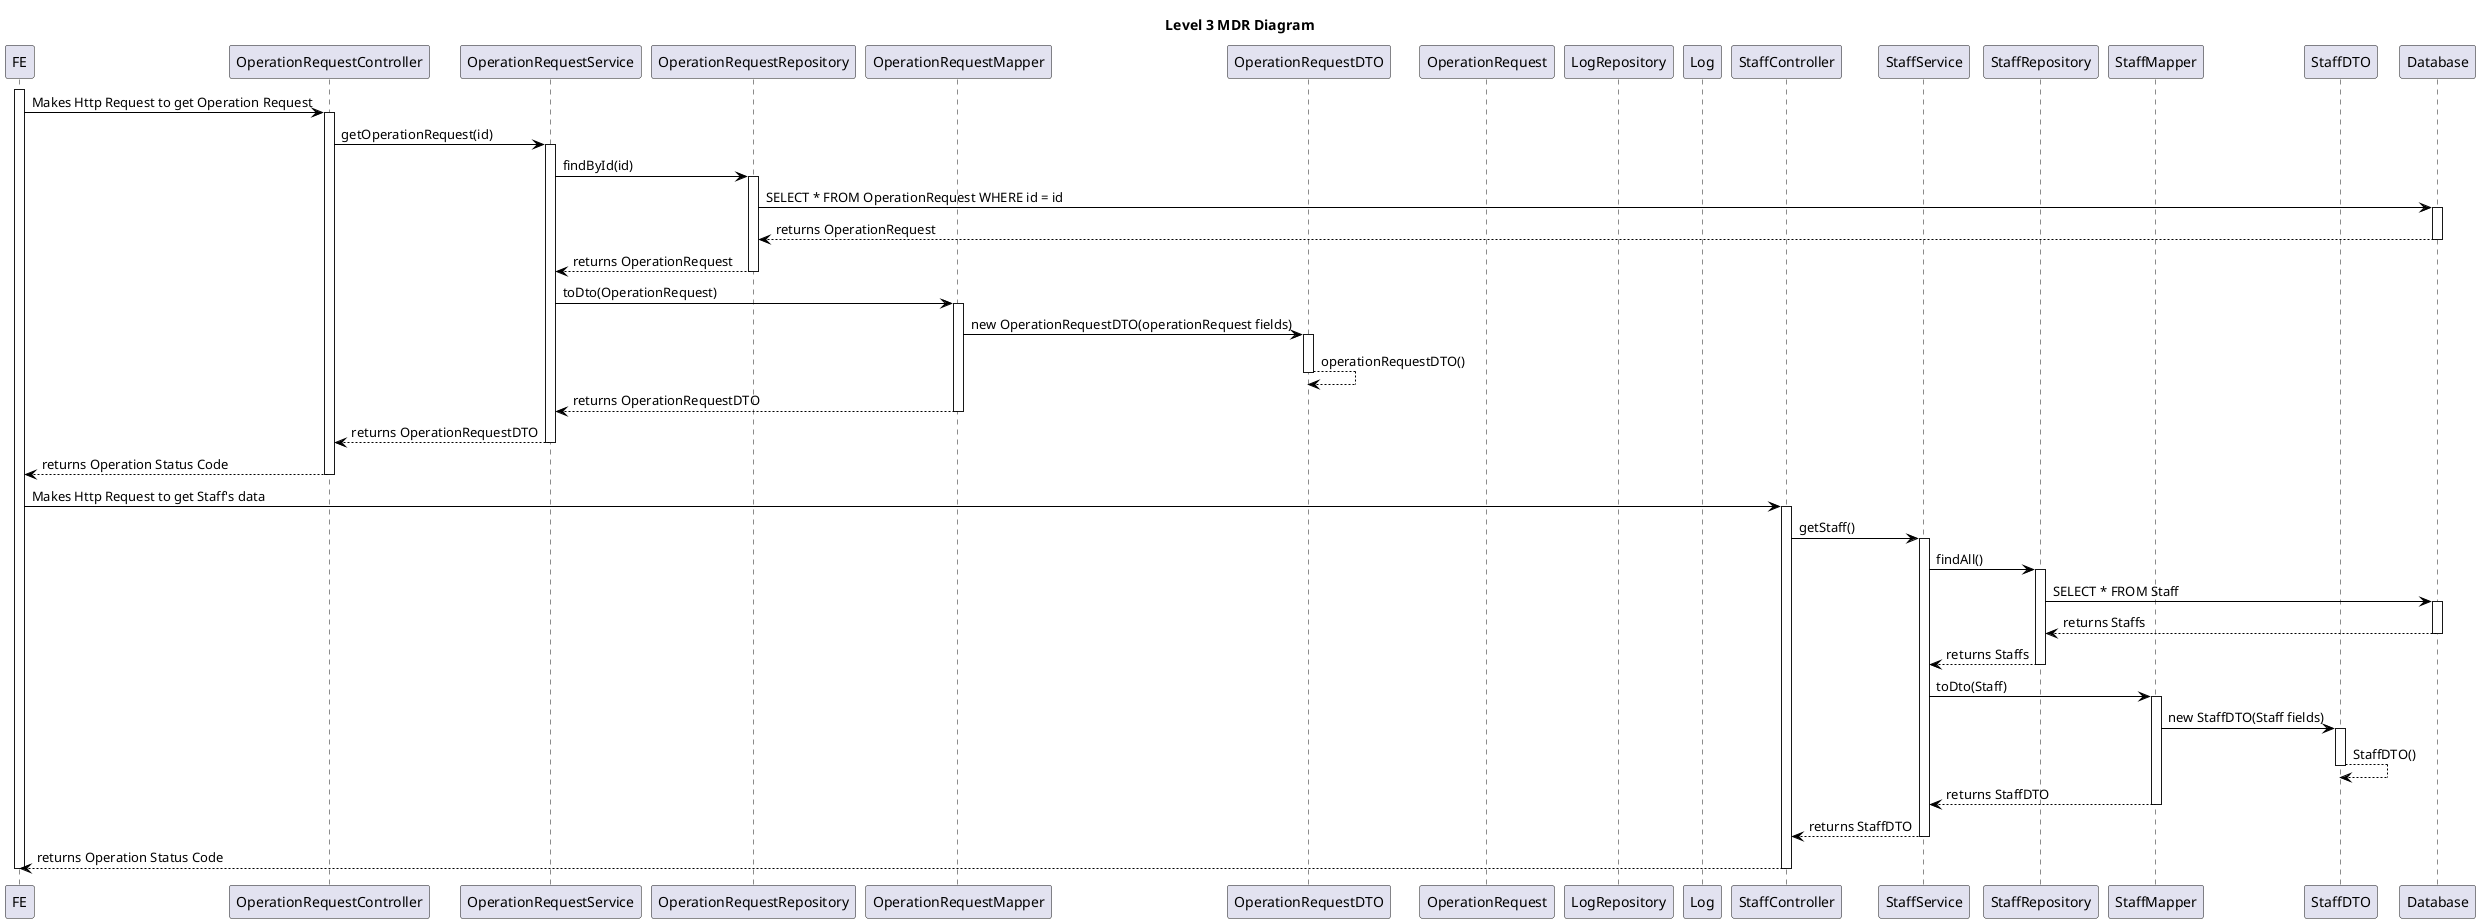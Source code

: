 @startuml level_3_MDR

title Level 3 MDR Diagram

hide empty members
'skinparam Linetype ortho

skinparam class {
    BackgroundColor<<valueObject>> #D6EAF8
    BackgroundColor<<root>> #FDEBD0
    BackgroundColor<<service>> #D1F2EB
    BackgroundColor #UIF9E7
    ArrowColor Black
}

skinparam package {
    BackgroundColor #EBF5FB
}

participant FE as FE
participant "OperationRequestController" as ORC
participant "OperationRequestService" as ORS
participant "OperationRequestRepository" as ORR
participant "OperationRequestMapper" as M
participant "OperationRequestDTO" as ORD
participant "OperationRequest" as O
participant "LogRepository" as LR
participant "Log" as L
participant "StaffController" as SC
participant "StaffService" as SS
participant "StaffRepository" as SR
participant "StaffMapper" as SM
participant "StaffDTO" as SD
participant "Database" as DB

activate FE
FE -> ORC: Makes Http Request to get Operation Request
activate ORC
ORC -> ORS: getOperationRequest(id)
activate ORS
ORS -> ORR: findById(id)
activate ORR
ORR -> DB: SELECT * FROM OperationRequest WHERE id = id
activate DB
DB --> ORR: returns OperationRequest
deactivate DB
ORR --> ORS: returns OperationRequest
deactivate ORR
ORS -> M: toDto(OperationRequest)
activate M
M -> ORD: new OperationRequestDTO(operationRequest fields)
activate ORD
ORD --> ORD: operationRequestDTO()
deactivate ORD
M --> ORS: returns OperationRequestDTO
deactivate M
ORS --> ORC: returns OperationRequestDTO
deactivate ORS
ORC --> FE: returns Operation Status Code
deactivate ORC
FE -> SC: Makes Http Request to get Staff's data
activate SC
SC -> SS: getStaff()
activate SS
SS -> SR: findAll()
activate SR
SR -> DB: SELECT * FROM Staff
activate DB
DB --> SR: returns Staffs
deactivate DB
SR --> SS: returns Staffs
deactivate SR
SS -> SM: toDto(Staff)
activate SM
SM -> SD: new StaffDTO(Staff fields)
activate SD
SD --> SD: StaffDTO()
deactivate SD
SM --> SS: returns StaffDTO
deactivate SM
SS --> SC: returns StaffDTO
deactivate SS
SC --> FE: returns Operation Status Code
deactivate SC
deactivate FE

@enduml